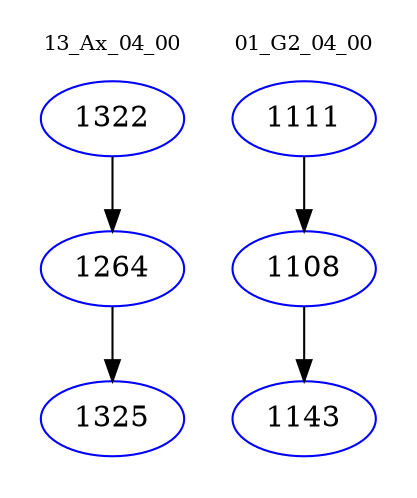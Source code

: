 digraph{
subgraph cluster_0 {
color = white
label = "13_Ax_04_00";
fontsize=10;
T0_1322 [label="1322", color="blue"]
T0_1322 -> T0_1264 [color="black"]
T0_1264 [label="1264", color="blue"]
T0_1264 -> T0_1325 [color="black"]
T0_1325 [label="1325", color="blue"]
}
subgraph cluster_1 {
color = white
label = "01_G2_04_00";
fontsize=10;
T1_1111 [label="1111", color="blue"]
T1_1111 -> T1_1108 [color="black"]
T1_1108 [label="1108", color="blue"]
T1_1108 -> T1_1143 [color="black"]
T1_1143 [label="1143", color="blue"]
}
}
